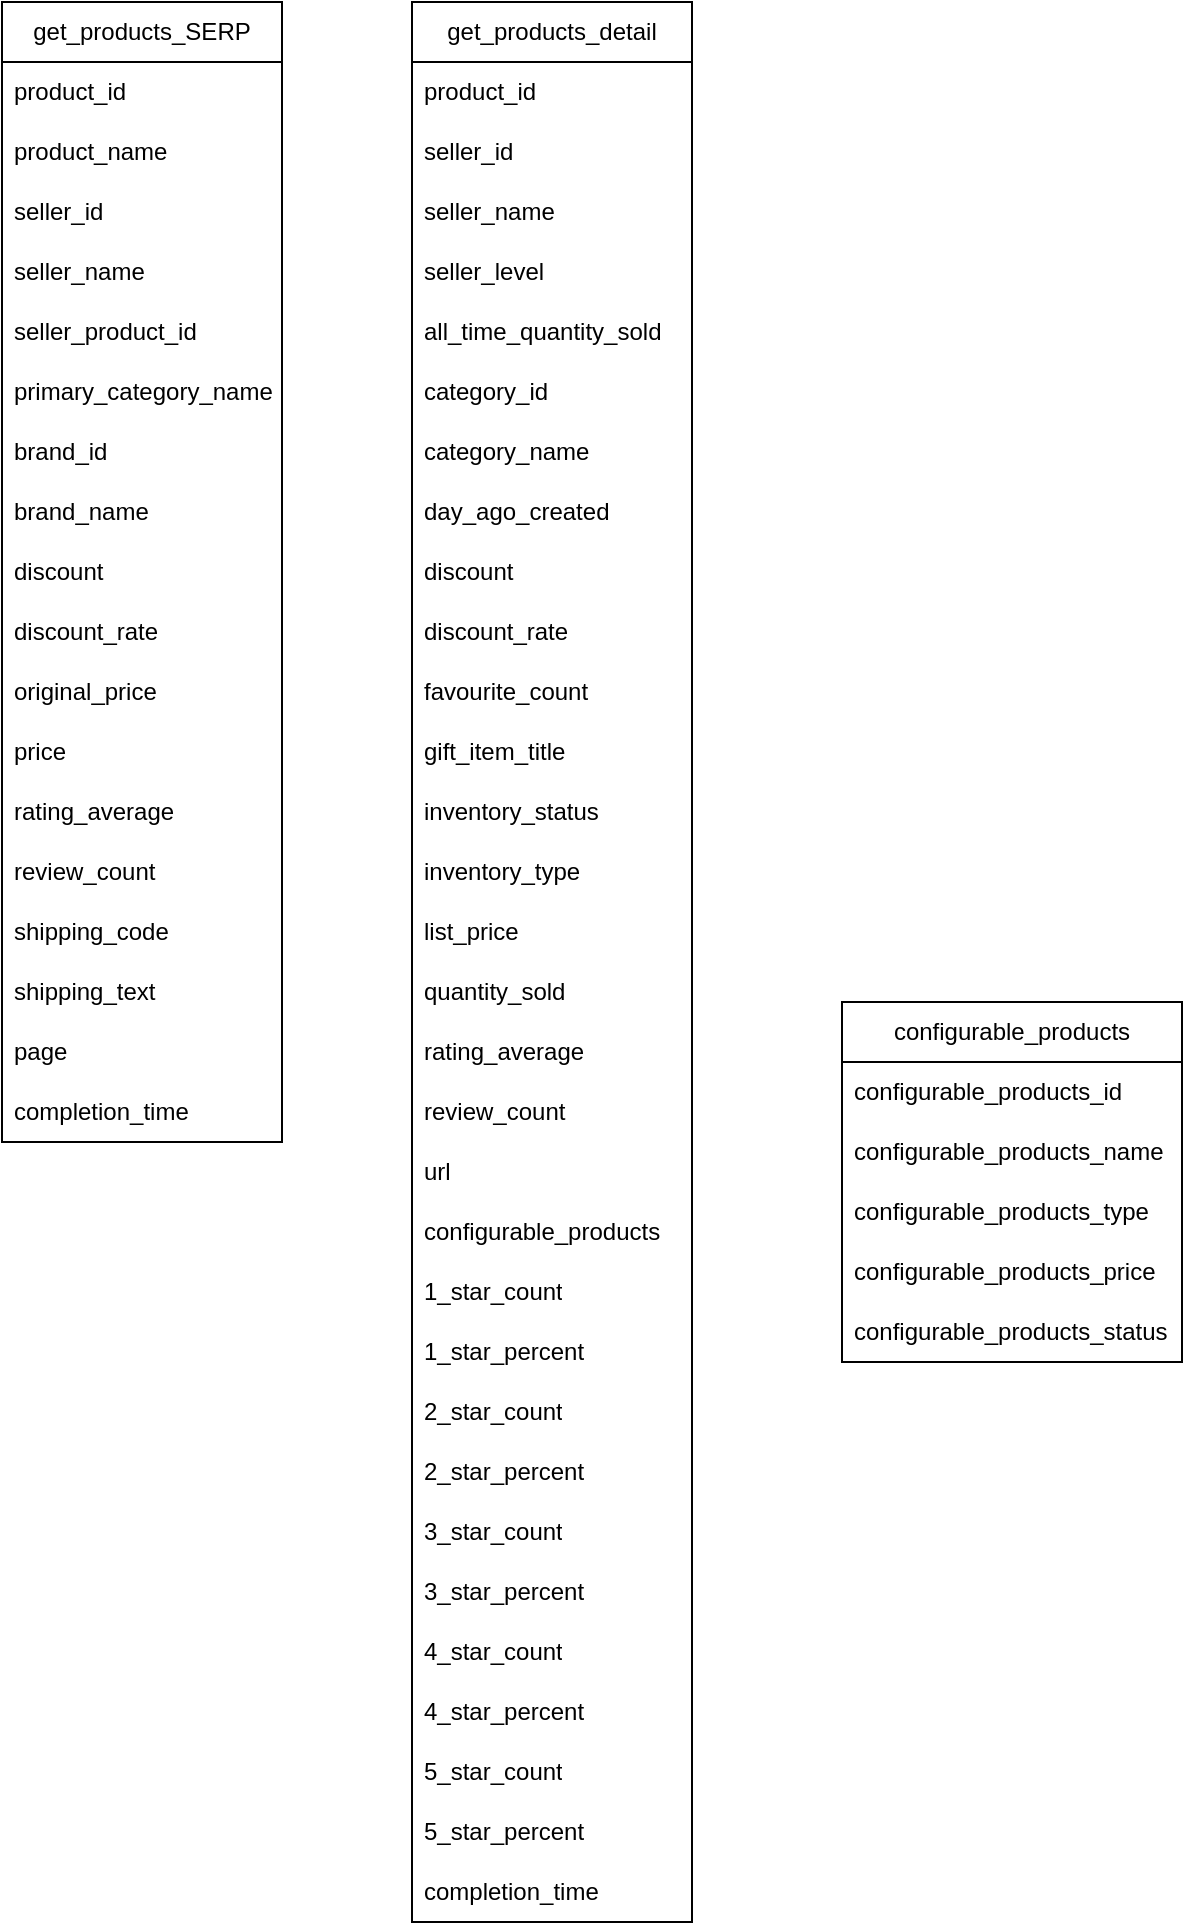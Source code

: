 <mxfile version="22.0.8" type="device">
  <diagram name="raw_data" id="HkRItMffDx-efbP6uTjz">
    <mxGraphModel dx="651" dy="814" grid="1" gridSize="10" guides="1" tooltips="1" connect="1" arrows="1" fold="1" page="1" pageScale="1" pageWidth="850" pageHeight="1100" math="0" shadow="0">
      <root>
        <mxCell id="0" />
        <mxCell id="1" parent="0" />
        <mxCell id="4JSjqf97qzKQDzPOtI6i-1" value="get_products_detail" style="swimlane;fontStyle=0;childLayout=stackLayout;horizontal=1;startSize=30;horizontalStack=0;resizeParent=1;resizeParentMax=0;resizeLast=0;collapsible=1;marginBottom=0;whiteSpace=wrap;html=1;" parent="1" vertex="1">
          <mxGeometry x="285" y="60" width="140" height="960" as="geometry" />
        </mxCell>
        <mxCell id="4JSjqf97qzKQDzPOtI6i-2" value="product_id" style="text;strokeColor=none;fillColor=none;align=left;verticalAlign=middle;spacingLeft=4;spacingRight=4;overflow=hidden;points=[[0,0.5],[1,0.5]];portConstraint=eastwest;rotatable=0;whiteSpace=wrap;html=1;" parent="4JSjqf97qzKQDzPOtI6i-1" vertex="1">
          <mxGeometry y="30" width="140" height="30" as="geometry" />
        </mxCell>
        <mxCell id="4JSjqf97qzKQDzPOtI6i-3" value="seller_id" style="text;strokeColor=none;fillColor=none;align=left;verticalAlign=middle;spacingLeft=4;spacingRight=4;overflow=hidden;points=[[0,0.5],[1,0.5]];portConstraint=eastwest;rotatable=0;whiteSpace=wrap;html=1;" parent="4JSjqf97qzKQDzPOtI6i-1" vertex="1">
          <mxGeometry y="60" width="140" height="30" as="geometry" />
        </mxCell>
        <mxCell id="4JSjqf97qzKQDzPOtI6i-5" value="seller_name" style="text;strokeColor=none;fillColor=none;align=left;verticalAlign=middle;spacingLeft=4;spacingRight=4;overflow=hidden;points=[[0,0.5],[1,0.5]];portConstraint=eastwest;rotatable=0;whiteSpace=wrap;html=1;" parent="4JSjqf97qzKQDzPOtI6i-1" vertex="1">
          <mxGeometry y="90" width="140" height="30" as="geometry" />
        </mxCell>
        <mxCell id="4JSjqf97qzKQDzPOtI6i-6" value="seller_level" style="text;strokeColor=none;fillColor=none;align=left;verticalAlign=middle;spacingLeft=4;spacingRight=4;overflow=hidden;points=[[0,0.5],[1,0.5]];portConstraint=eastwest;rotatable=0;whiteSpace=wrap;html=1;" parent="4JSjqf97qzKQDzPOtI6i-1" vertex="1">
          <mxGeometry y="120" width="140" height="30" as="geometry" />
        </mxCell>
        <mxCell id="4JSjqf97qzKQDzPOtI6i-7" value="all_time_quantity_sold" style="text;strokeColor=none;fillColor=none;align=left;verticalAlign=middle;spacingLeft=4;spacingRight=4;overflow=hidden;points=[[0,0.5],[1,0.5]];portConstraint=eastwest;rotatable=0;whiteSpace=wrap;html=1;" parent="4JSjqf97qzKQDzPOtI6i-1" vertex="1">
          <mxGeometry y="150" width="140" height="30" as="geometry" />
        </mxCell>
        <mxCell id="4JSjqf97qzKQDzPOtI6i-8" value="category_id" style="text;strokeColor=none;fillColor=none;align=left;verticalAlign=middle;spacingLeft=4;spacingRight=4;overflow=hidden;points=[[0,0.5],[1,0.5]];portConstraint=eastwest;rotatable=0;whiteSpace=wrap;html=1;" parent="4JSjqf97qzKQDzPOtI6i-1" vertex="1">
          <mxGeometry y="180" width="140" height="30" as="geometry" />
        </mxCell>
        <mxCell id="4JSjqf97qzKQDzPOtI6i-9" value="category_name" style="text;strokeColor=none;fillColor=none;align=left;verticalAlign=middle;spacingLeft=4;spacingRight=4;overflow=hidden;points=[[0,0.5],[1,0.5]];portConstraint=eastwest;rotatable=0;whiteSpace=wrap;html=1;" parent="4JSjqf97qzKQDzPOtI6i-1" vertex="1">
          <mxGeometry y="210" width="140" height="30" as="geometry" />
        </mxCell>
        <mxCell id="4JSjqf97qzKQDzPOtI6i-19" value="day_ago_created" style="text;strokeColor=none;fillColor=none;align=left;verticalAlign=middle;spacingLeft=4;spacingRight=4;overflow=hidden;points=[[0,0.5],[1,0.5]];portConstraint=eastwest;rotatable=0;whiteSpace=wrap;html=1;" parent="4JSjqf97qzKQDzPOtI6i-1" vertex="1">
          <mxGeometry y="240" width="140" height="30" as="geometry" />
        </mxCell>
        <mxCell id="4JSjqf97qzKQDzPOtI6i-20" value="discount" style="text;strokeColor=none;fillColor=none;align=left;verticalAlign=middle;spacingLeft=4;spacingRight=4;overflow=hidden;points=[[0,0.5],[1,0.5]];portConstraint=eastwest;rotatable=0;whiteSpace=wrap;html=1;" parent="4JSjqf97qzKQDzPOtI6i-1" vertex="1">
          <mxGeometry y="270" width="140" height="30" as="geometry" />
        </mxCell>
        <mxCell id="4JSjqf97qzKQDzPOtI6i-21" value="discount_rate" style="text;strokeColor=none;fillColor=none;align=left;verticalAlign=middle;spacingLeft=4;spacingRight=4;overflow=hidden;points=[[0,0.5],[1,0.5]];portConstraint=eastwest;rotatable=0;whiteSpace=wrap;html=1;" parent="4JSjqf97qzKQDzPOtI6i-1" vertex="1">
          <mxGeometry y="300" width="140" height="30" as="geometry" />
        </mxCell>
        <mxCell id="4JSjqf97qzKQDzPOtI6i-22" value="favourite_count" style="text;strokeColor=none;fillColor=none;align=left;verticalAlign=middle;spacingLeft=4;spacingRight=4;overflow=hidden;points=[[0,0.5],[1,0.5]];portConstraint=eastwest;rotatable=0;whiteSpace=wrap;html=1;" parent="4JSjqf97qzKQDzPOtI6i-1" vertex="1">
          <mxGeometry y="330" width="140" height="30" as="geometry" />
        </mxCell>
        <mxCell id="4JSjqf97qzKQDzPOtI6i-23" value="gift_item_title" style="text;strokeColor=none;fillColor=none;align=left;verticalAlign=middle;spacingLeft=4;spacingRight=4;overflow=hidden;points=[[0,0.5],[1,0.5]];portConstraint=eastwest;rotatable=0;whiteSpace=wrap;html=1;" parent="4JSjqf97qzKQDzPOtI6i-1" vertex="1">
          <mxGeometry y="360" width="140" height="30" as="geometry" />
        </mxCell>
        <mxCell id="4JSjqf97qzKQDzPOtI6i-24" value="inventory_status" style="text;strokeColor=none;fillColor=none;align=left;verticalAlign=middle;spacingLeft=4;spacingRight=4;overflow=hidden;points=[[0,0.5],[1,0.5]];portConstraint=eastwest;rotatable=0;whiteSpace=wrap;html=1;" parent="4JSjqf97qzKQDzPOtI6i-1" vertex="1">
          <mxGeometry y="390" width="140" height="30" as="geometry" />
        </mxCell>
        <mxCell id="4JSjqf97qzKQDzPOtI6i-25" value="inventory_type" style="text;strokeColor=none;fillColor=none;align=left;verticalAlign=middle;spacingLeft=4;spacingRight=4;overflow=hidden;points=[[0,0.5],[1,0.5]];portConstraint=eastwest;rotatable=0;whiteSpace=wrap;html=1;" parent="4JSjqf97qzKQDzPOtI6i-1" vertex="1">
          <mxGeometry y="420" width="140" height="30" as="geometry" />
        </mxCell>
        <mxCell id="4JSjqf97qzKQDzPOtI6i-26" value="list_price" style="text;strokeColor=none;fillColor=none;align=left;verticalAlign=middle;spacingLeft=4;spacingRight=4;overflow=hidden;points=[[0,0.5],[1,0.5]];portConstraint=eastwest;rotatable=0;whiteSpace=wrap;html=1;" parent="4JSjqf97qzKQDzPOtI6i-1" vertex="1">
          <mxGeometry y="450" width="140" height="30" as="geometry" />
        </mxCell>
        <mxCell id="4JSjqf97qzKQDzPOtI6i-27" value="quantity_sold" style="text;strokeColor=none;fillColor=none;align=left;verticalAlign=middle;spacingLeft=4;spacingRight=4;overflow=hidden;points=[[0,0.5],[1,0.5]];portConstraint=eastwest;rotatable=0;whiteSpace=wrap;html=1;" parent="4JSjqf97qzKQDzPOtI6i-1" vertex="1">
          <mxGeometry y="480" width="140" height="30" as="geometry" />
        </mxCell>
        <mxCell id="4JSjqf97qzKQDzPOtI6i-28" value="rating_average" style="text;strokeColor=none;fillColor=none;align=left;verticalAlign=middle;spacingLeft=4;spacingRight=4;overflow=hidden;points=[[0,0.5],[1,0.5]];portConstraint=eastwest;rotatable=0;whiteSpace=wrap;html=1;" parent="4JSjqf97qzKQDzPOtI6i-1" vertex="1">
          <mxGeometry y="510" width="140" height="30" as="geometry" />
        </mxCell>
        <mxCell id="1z988RB_d-SUfDCpgg1k-1" value="review_count" style="text;strokeColor=none;fillColor=none;align=left;verticalAlign=middle;spacingLeft=4;spacingRight=4;overflow=hidden;points=[[0,0.5],[1,0.5]];portConstraint=eastwest;rotatable=0;whiteSpace=wrap;html=1;" vertex="1" parent="4JSjqf97qzKQDzPOtI6i-1">
          <mxGeometry y="540" width="140" height="30" as="geometry" />
        </mxCell>
        <mxCell id="1z988RB_d-SUfDCpgg1k-2" value="url" style="text;strokeColor=none;fillColor=none;align=left;verticalAlign=middle;spacingLeft=4;spacingRight=4;overflow=hidden;points=[[0,0.5],[1,0.5]];portConstraint=eastwest;rotatable=0;whiteSpace=wrap;html=1;" vertex="1" parent="4JSjqf97qzKQDzPOtI6i-1">
          <mxGeometry y="570" width="140" height="30" as="geometry" />
        </mxCell>
        <mxCell id="1z988RB_d-SUfDCpgg1k-3" value="configurable_products" style="text;strokeColor=none;fillColor=none;align=left;verticalAlign=middle;spacingLeft=4;spacingRight=4;overflow=hidden;points=[[0,0.5],[1,0.5]];portConstraint=eastwest;rotatable=0;whiteSpace=wrap;html=1;" vertex="1" parent="4JSjqf97qzKQDzPOtI6i-1">
          <mxGeometry y="600" width="140" height="30" as="geometry" />
        </mxCell>
        <mxCell id="1z988RB_d-SUfDCpgg1k-4" value="1_star_count" style="text;strokeColor=none;fillColor=none;align=left;verticalAlign=middle;spacingLeft=4;spacingRight=4;overflow=hidden;points=[[0,0.5],[1,0.5]];portConstraint=eastwest;rotatable=0;whiteSpace=wrap;html=1;" vertex="1" parent="4JSjqf97qzKQDzPOtI6i-1">
          <mxGeometry y="630" width="140" height="30" as="geometry" />
        </mxCell>
        <mxCell id="1z988RB_d-SUfDCpgg1k-5" value="1_star_percent" style="text;strokeColor=none;fillColor=none;align=left;verticalAlign=middle;spacingLeft=4;spacingRight=4;overflow=hidden;points=[[0,0.5],[1,0.5]];portConstraint=eastwest;rotatable=0;whiteSpace=wrap;html=1;" vertex="1" parent="4JSjqf97qzKQDzPOtI6i-1">
          <mxGeometry y="660" width="140" height="30" as="geometry" />
        </mxCell>
        <mxCell id="1z988RB_d-SUfDCpgg1k-6" value="2_star_count" style="text;strokeColor=none;fillColor=none;align=left;verticalAlign=middle;spacingLeft=4;spacingRight=4;overflow=hidden;points=[[0,0.5],[1,0.5]];portConstraint=eastwest;rotatable=0;whiteSpace=wrap;html=1;" vertex="1" parent="4JSjqf97qzKQDzPOtI6i-1">
          <mxGeometry y="690" width="140" height="30" as="geometry" />
        </mxCell>
        <mxCell id="1z988RB_d-SUfDCpgg1k-7" value="2_star_percent" style="text;strokeColor=none;fillColor=none;align=left;verticalAlign=middle;spacingLeft=4;spacingRight=4;overflow=hidden;points=[[0,0.5],[1,0.5]];portConstraint=eastwest;rotatable=0;whiteSpace=wrap;html=1;" vertex="1" parent="4JSjqf97qzKQDzPOtI6i-1">
          <mxGeometry y="720" width="140" height="30" as="geometry" />
        </mxCell>
        <mxCell id="1z988RB_d-SUfDCpgg1k-8" value="3_star_count" style="text;strokeColor=none;fillColor=none;align=left;verticalAlign=middle;spacingLeft=4;spacingRight=4;overflow=hidden;points=[[0,0.5],[1,0.5]];portConstraint=eastwest;rotatable=0;whiteSpace=wrap;html=1;" vertex="1" parent="4JSjqf97qzKQDzPOtI6i-1">
          <mxGeometry y="750" width="140" height="30" as="geometry" />
        </mxCell>
        <mxCell id="1z988RB_d-SUfDCpgg1k-9" value="3_star_percent" style="text;strokeColor=none;fillColor=none;align=left;verticalAlign=middle;spacingLeft=4;spacingRight=4;overflow=hidden;points=[[0,0.5],[1,0.5]];portConstraint=eastwest;rotatable=0;whiteSpace=wrap;html=1;" vertex="1" parent="4JSjqf97qzKQDzPOtI6i-1">
          <mxGeometry y="780" width="140" height="30" as="geometry" />
        </mxCell>
        <mxCell id="1z988RB_d-SUfDCpgg1k-10" value="4_star_count" style="text;strokeColor=none;fillColor=none;align=left;verticalAlign=middle;spacingLeft=4;spacingRight=4;overflow=hidden;points=[[0,0.5],[1,0.5]];portConstraint=eastwest;rotatable=0;whiteSpace=wrap;html=1;" vertex="1" parent="4JSjqf97qzKQDzPOtI6i-1">
          <mxGeometry y="810" width="140" height="30" as="geometry" />
        </mxCell>
        <mxCell id="1z988RB_d-SUfDCpgg1k-11" value="4_star_percent" style="text;strokeColor=none;fillColor=none;align=left;verticalAlign=middle;spacingLeft=4;spacingRight=4;overflow=hidden;points=[[0,0.5],[1,0.5]];portConstraint=eastwest;rotatable=0;whiteSpace=wrap;html=1;" vertex="1" parent="4JSjqf97qzKQDzPOtI6i-1">
          <mxGeometry y="840" width="140" height="30" as="geometry" />
        </mxCell>
        <mxCell id="1z988RB_d-SUfDCpgg1k-12" value="5_star_count" style="text;strokeColor=none;fillColor=none;align=left;verticalAlign=middle;spacingLeft=4;spacingRight=4;overflow=hidden;points=[[0,0.5],[1,0.5]];portConstraint=eastwest;rotatable=0;whiteSpace=wrap;html=1;" vertex="1" parent="4JSjqf97qzKQDzPOtI6i-1">
          <mxGeometry y="870" width="140" height="30" as="geometry" />
        </mxCell>
        <mxCell id="1z988RB_d-SUfDCpgg1k-13" value="5_star_percent" style="text;strokeColor=none;fillColor=none;align=left;verticalAlign=middle;spacingLeft=4;spacingRight=4;overflow=hidden;points=[[0,0.5],[1,0.5]];portConstraint=eastwest;rotatable=0;whiteSpace=wrap;html=1;" vertex="1" parent="4JSjqf97qzKQDzPOtI6i-1">
          <mxGeometry y="900" width="140" height="30" as="geometry" />
        </mxCell>
        <mxCell id="1z988RB_d-SUfDCpgg1k-14" value="completion_time" style="text;strokeColor=none;fillColor=none;align=left;verticalAlign=middle;spacingLeft=4;spacingRight=4;overflow=hidden;points=[[0,0.5],[1,0.5]];portConstraint=eastwest;rotatable=0;whiteSpace=wrap;html=1;" vertex="1" parent="4JSjqf97qzKQDzPOtI6i-1">
          <mxGeometry y="930" width="140" height="30" as="geometry" />
        </mxCell>
        <mxCell id="4JSjqf97qzKQDzPOtI6i-29" value="get_products_SERP" style="swimlane;fontStyle=0;childLayout=stackLayout;horizontal=1;startSize=30;horizontalStack=0;resizeParent=1;resizeParentMax=0;resizeLast=0;collapsible=1;marginBottom=0;whiteSpace=wrap;html=1;" parent="1" vertex="1">
          <mxGeometry x="80" y="60" width="140" height="570" as="geometry" />
        </mxCell>
        <mxCell id="4JSjqf97qzKQDzPOtI6i-30" value="product_id" style="text;strokeColor=none;fillColor=none;align=left;verticalAlign=middle;spacingLeft=4;spacingRight=4;overflow=hidden;points=[[0,0.5],[1,0.5]];portConstraint=eastwest;rotatable=0;whiteSpace=wrap;html=1;" parent="4JSjqf97qzKQDzPOtI6i-29" vertex="1">
          <mxGeometry y="30" width="140" height="30" as="geometry" />
        </mxCell>
        <mxCell id="4JSjqf97qzKQDzPOtI6i-31" value="product_name" style="text;strokeColor=none;fillColor=none;align=left;verticalAlign=middle;spacingLeft=4;spacingRight=4;overflow=hidden;points=[[0,0.5],[1,0.5]];portConstraint=eastwest;rotatable=0;whiteSpace=wrap;html=1;" parent="4JSjqf97qzKQDzPOtI6i-29" vertex="1">
          <mxGeometry y="60" width="140" height="30" as="geometry" />
        </mxCell>
        <mxCell id="4JSjqf97qzKQDzPOtI6i-32" value="seller_id" style="text;strokeColor=none;fillColor=none;align=left;verticalAlign=middle;spacingLeft=4;spacingRight=4;overflow=hidden;points=[[0,0.5],[1,0.5]];portConstraint=eastwest;rotatable=0;whiteSpace=wrap;html=1;" parent="4JSjqf97qzKQDzPOtI6i-29" vertex="1">
          <mxGeometry y="90" width="140" height="30" as="geometry" />
        </mxCell>
        <mxCell id="4JSjqf97qzKQDzPOtI6i-33" value="seller_name" style="text;strokeColor=none;fillColor=none;align=left;verticalAlign=middle;spacingLeft=4;spacingRight=4;overflow=hidden;points=[[0,0.5],[1,0.5]];portConstraint=eastwest;rotatable=0;whiteSpace=wrap;html=1;" parent="4JSjqf97qzKQDzPOtI6i-29" vertex="1">
          <mxGeometry y="120" width="140" height="30" as="geometry" />
        </mxCell>
        <mxCell id="4JSjqf97qzKQDzPOtI6i-34" value="seller_product_id" style="text;strokeColor=none;fillColor=none;align=left;verticalAlign=middle;spacingLeft=4;spacingRight=4;overflow=hidden;points=[[0,0.5],[1,0.5]];portConstraint=eastwest;rotatable=0;whiteSpace=wrap;html=1;" parent="4JSjqf97qzKQDzPOtI6i-29" vertex="1">
          <mxGeometry y="150" width="140" height="30" as="geometry" />
        </mxCell>
        <mxCell id="4JSjqf97qzKQDzPOtI6i-35" value="primary_category_name" style="text;strokeColor=none;fillColor=none;align=left;verticalAlign=middle;spacingLeft=4;spacingRight=4;overflow=hidden;points=[[0,0.5],[1,0.5]];portConstraint=eastwest;rotatable=0;whiteSpace=wrap;html=1;" parent="4JSjqf97qzKQDzPOtI6i-29" vertex="1">
          <mxGeometry y="180" width="140" height="30" as="geometry" />
        </mxCell>
        <mxCell id="4JSjqf97qzKQDzPOtI6i-36" value="brand_id" style="text;strokeColor=none;fillColor=none;align=left;verticalAlign=middle;spacingLeft=4;spacingRight=4;overflow=hidden;points=[[0,0.5],[1,0.5]];portConstraint=eastwest;rotatable=0;whiteSpace=wrap;html=1;" parent="4JSjqf97qzKQDzPOtI6i-29" vertex="1">
          <mxGeometry y="210" width="140" height="30" as="geometry" />
        </mxCell>
        <mxCell id="4JSjqf97qzKQDzPOtI6i-37" value="brand_name" style="text;strokeColor=none;fillColor=none;align=left;verticalAlign=middle;spacingLeft=4;spacingRight=4;overflow=hidden;points=[[0,0.5],[1,0.5]];portConstraint=eastwest;rotatable=0;whiteSpace=wrap;html=1;" parent="4JSjqf97qzKQDzPOtI6i-29" vertex="1">
          <mxGeometry y="240" width="140" height="30" as="geometry" />
        </mxCell>
        <mxCell id="4JSjqf97qzKQDzPOtI6i-38" value="discount" style="text;strokeColor=none;fillColor=none;align=left;verticalAlign=middle;spacingLeft=4;spacingRight=4;overflow=hidden;points=[[0,0.5],[1,0.5]];portConstraint=eastwest;rotatable=0;whiteSpace=wrap;html=1;" parent="4JSjqf97qzKQDzPOtI6i-29" vertex="1">
          <mxGeometry y="270" width="140" height="30" as="geometry" />
        </mxCell>
        <mxCell id="4JSjqf97qzKQDzPOtI6i-39" value="discount_rate" style="text;strokeColor=none;fillColor=none;align=left;verticalAlign=middle;spacingLeft=4;spacingRight=4;overflow=hidden;points=[[0,0.5],[1,0.5]];portConstraint=eastwest;rotatable=0;whiteSpace=wrap;html=1;" parent="4JSjqf97qzKQDzPOtI6i-29" vertex="1">
          <mxGeometry y="300" width="140" height="30" as="geometry" />
        </mxCell>
        <mxCell id="4JSjqf97qzKQDzPOtI6i-40" value="original_price" style="text;strokeColor=none;fillColor=none;align=left;verticalAlign=middle;spacingLeft=4;spacingRight=4;overflow=hidden;points=[[0,0.5],[1,0.5]];portConstraint=eastwest;rotatable=0;whiteSpace=wrap;html=1;" parent="4JSjqf97qzKQDzPOtI6i-29" vertex="1">
          <mxGeometry y="330" width="140" height="30" as="geometry" />
        </mxCell>
        <mxCell id="4JSjqf97qzKQDzPOtI6i-41" value="price" style="text;strokeColor=none;fillColor=none;align=left;verticalAlign=middle;spacingLeft=4;spacingRight=4;overflow=hidden;points=[[0,0.5],[1,0.5]];portConstraint=eastwest;rotatable=0;whiteSpace=wrap;html=1;" parent="4JSjqf97qzKQDzPOtI6i-29" vertex="1">
          <mxGeometry y="360" width="140" height="30" as="geometry" />
        </mxCell>
        <mxCell id="4JSjqf97qzKQDzPOtI6i-42" value="rating_average" style="text;strokeColor=none;fillColor=none;align=left;verticalAlign=middle;spacingLeft=4;spacingRight=4;overflow=hidden;points=[[0,0.5],[1,0.5]];portConstraint=eastwest;rotatable=0;whiteSpace=wrap;html=1;" parent="4JSjqf97qzKQDzPOtI6i-29" vertex="1">
          <mxGeometry y="390" width="140" height="30" as="geometry" />
        </mxCell>
        <mxCell id="4JSjqf97qzKQDzPOtI6i-43" value="review_count" style="text;strokeColor=none;fillColor=none;align=left;verticalAlign=middle;spacingLeft=4;spacingRight=4;overflow=hidden;points=[[0,0.5],[1,0.5]];portConstraint=eastwest;rotatable=0;whiteSpace=wrap;html=1;" parent="4JSjqf97qzKQDzPOtI6i-29" vertex="1">
          <mxGeometry y="420" width="140" height="30" as="geometry" />
        </mxCell>
        <mxCell id="4JSjqf97qzKQDzPOtI6i-44" value="shipping_code" style="text;strokeColor=none;fillColor=none;align=left;verticalAlign=middle;spacingLeft=4;spacingRight=4;overflow=hidden;points=[[0,0.5],[1,0.5]];portConstraint=eastwest;rotatable=0;whiteSpace=wrap;html=1;" parent="4JSjqf97qzKQDzPOtI6i-29" vertex="1">
          <mxGeometry y="450" width="140" height="30" as="geometry" />
        </mxCell>
        <mxCell id="4JSjqf97qzKQDzPOtI6i-45" value="shipping_text" style="text;strokeColor=none;fillColor=none;align=left;verticalAlign=middle;spacingLeft=4;spacingRight=4;overflow=hidden;points=[[0,0.5],[1,0.5]];portConstraint=eastwest;rotatable=0;whiteSpace=wrap;html=1;" parent="4JSjqf97qzKQDzPOtI6i-29" vertex="1">
          <mxGeometry y="480" width="140" height="30" as="geometry" />
        </mxCell>
        <mxCell id="4JSjqf97qzKQDzPOtI6i-46" value="page" style="text;strokeColor=none;fillColor=none;align=left;verticalAlign=middle;spacingLeft=4;spacingRight=4;overflow=hidden;points=[[0,0.5],[1,0.5]];portConstraint=eastwest;rotatable=0;whiteSpace=wrap;html=1;" parent="4JSjqf97qzKQDzPOtI6i-29" vertex="1">
          <mxGeometry y="510" width="140" height="30" as="geometry" />
        </mxCell>
        <mxCell id="4JSjqf97qzKQDzPOtI6i-47" value="completion_time" style="text;strokeColor=none;fillColor=none;align=left;verticalAlign=middle;spacingLeft=4;spacingRight=4;overflow=hidden;points=[[0,0.5],[1,0.5]];portConstraint=eastwest;rotatable=0;whiteSpace=wrap;html=1;" parent="4JSjqf97qzKQDzPOtI6i-29" vertex="1">
          <mxGeometry y="540" width="140" height="30" as="geometry" />
        </mxCell>
        <mxCell id="1z988RB_d-SUfDCpgg1k-15" value="configurable_products" style="swimlane;fontStyle=0;childLayout=stackLayout;horizontal=1;startSize=30;horizontalStack=0;resizeParent=1;resizeParentMax=0;resizeLast=0;collapsible=1;marginBottom=0;whiteSpace=wrap;html=1;" vertex="1" parent="1">
          <mxGeometry x="500" y="560" width="170" height="180" as="geometry" />
        </mxCell>
        <mxCell id="1z988RB_d-SUfDCpgg1k-16" value="configurable_products_id" style="text;strokeColor=none;fillColor=none;align=left;verticalAlign=middle;spacingLeft=4;spacingRight=4;overflow=hidden;points=[[0,0.5],[1,0.5]];portConstraint=eastwest;rotatable=0;whiteSpace=wrap;html=1;" vertex="1" parent="1z988RB_d-SUfDCpgg1k-15">
          <mxGeometry y="30" width="170" height="30" as="geometry" />
        </mxCell>
        <mxCell id="1z988RB_d-SUfDCpgg1k-44" value="configurable_products_name" style="text;strokeColor=none;fillColor=none;align=left;verticalAlign=middle;spacingLeft=4;spacingRight=4;overflow=hidden;points=[[0,0.5],[1,0.5]];portConstraint=eastwest;rotatable=0;whiteSpace=wrap;html=1;" vertex="1" parent="1z988RB_d-SUfDCpgg1k-15">
          <mxGeometry y="60" width="170" height="30" as="geometry" />
        </mxCell>
        <mxCell id="1z988RB_d-SUfDCpgg1k-45" value="configurable_products_type" style="text;strokeColor=none;fillColor=none;align=left;verticalAlign=middle;spacingLeft=4;spacingRight=4;overflow=hidden;points=[[0,0.5],[1,0.5]];portConstraint=eastwest;rotatable=0;whiteSpace=wrap;html=1;" vertex="1" parent="1z988RB_d-SUfDCpgg1k-15">
          <mxGeometry y="90" width="170" height="30" as="geometry" />
        </mxCell>
        <mxCell id="1z988RB_d-SUfDCpgg1k-46" value="configurable_products_price" style="text;strokeColor=none;fillColor=none;align=left;verticalAlign=middle;spacingLeft=4;spacingRight=4;overflow=hidden;points=[[0,0.5],[1,0.5]];portConstraint=eastwest;rotatable=0;whiteSpace=wrap;html=1;" vertex="1" parent="1z988RB_d-SUfDCpgg1k-15">
          <mxGeometry y="120" width="170" height="30" as="geometry" />
        </mxCell>
        <mxCell id="1z988RB_d-SUfDCpgg1k-47" value="configurable_products_status" style="text;strokeColor=none;fillColor=none;align=left;verticalAlign=middle;spacingLeft=4;spacingRight=4;overflow=hidden;points=[[0,0.5],[1,0.5]];portConstraint=eastwest;rotatable=0;whiteSpace=wrap;html=1;" vertex="1" parent="1z988RB_d-SUfDCpgg1k-15">
          <mxGeometry y="150" width="170" height="30" as="geometry" />
        </mxCell>
      </root>
    </mxGraphModel>
  </diagram>
</mxfile>
